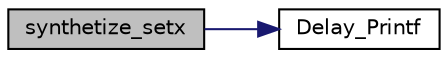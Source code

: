 digraph "synthetize_setx"
{
  edge [fontname="Helvetica",fontsize="10",labelfontname="Helvetica",labelfontsize="10"];
  node [fontname="Helvetica",fontsize="10",shape=record];
  rankdir="LR";
  Node1 [label="synthetize_setx",height=0.2,width=0.4,color="black", fillcolor="grey75", style="filled", fontcolor="black"];
  Node1 -> Node2 [color="midnightblue",fontsize="10",style="solid",fontname="Helvetica"];
  Node2 [label="Delay_Printf",height=0.2,width=0.4,color="black", fillcolor="white", style="filled",URL="$sparc64-setx_8c.html#a7884ec03fffa38e282f499d97aac3ee2"];
}
